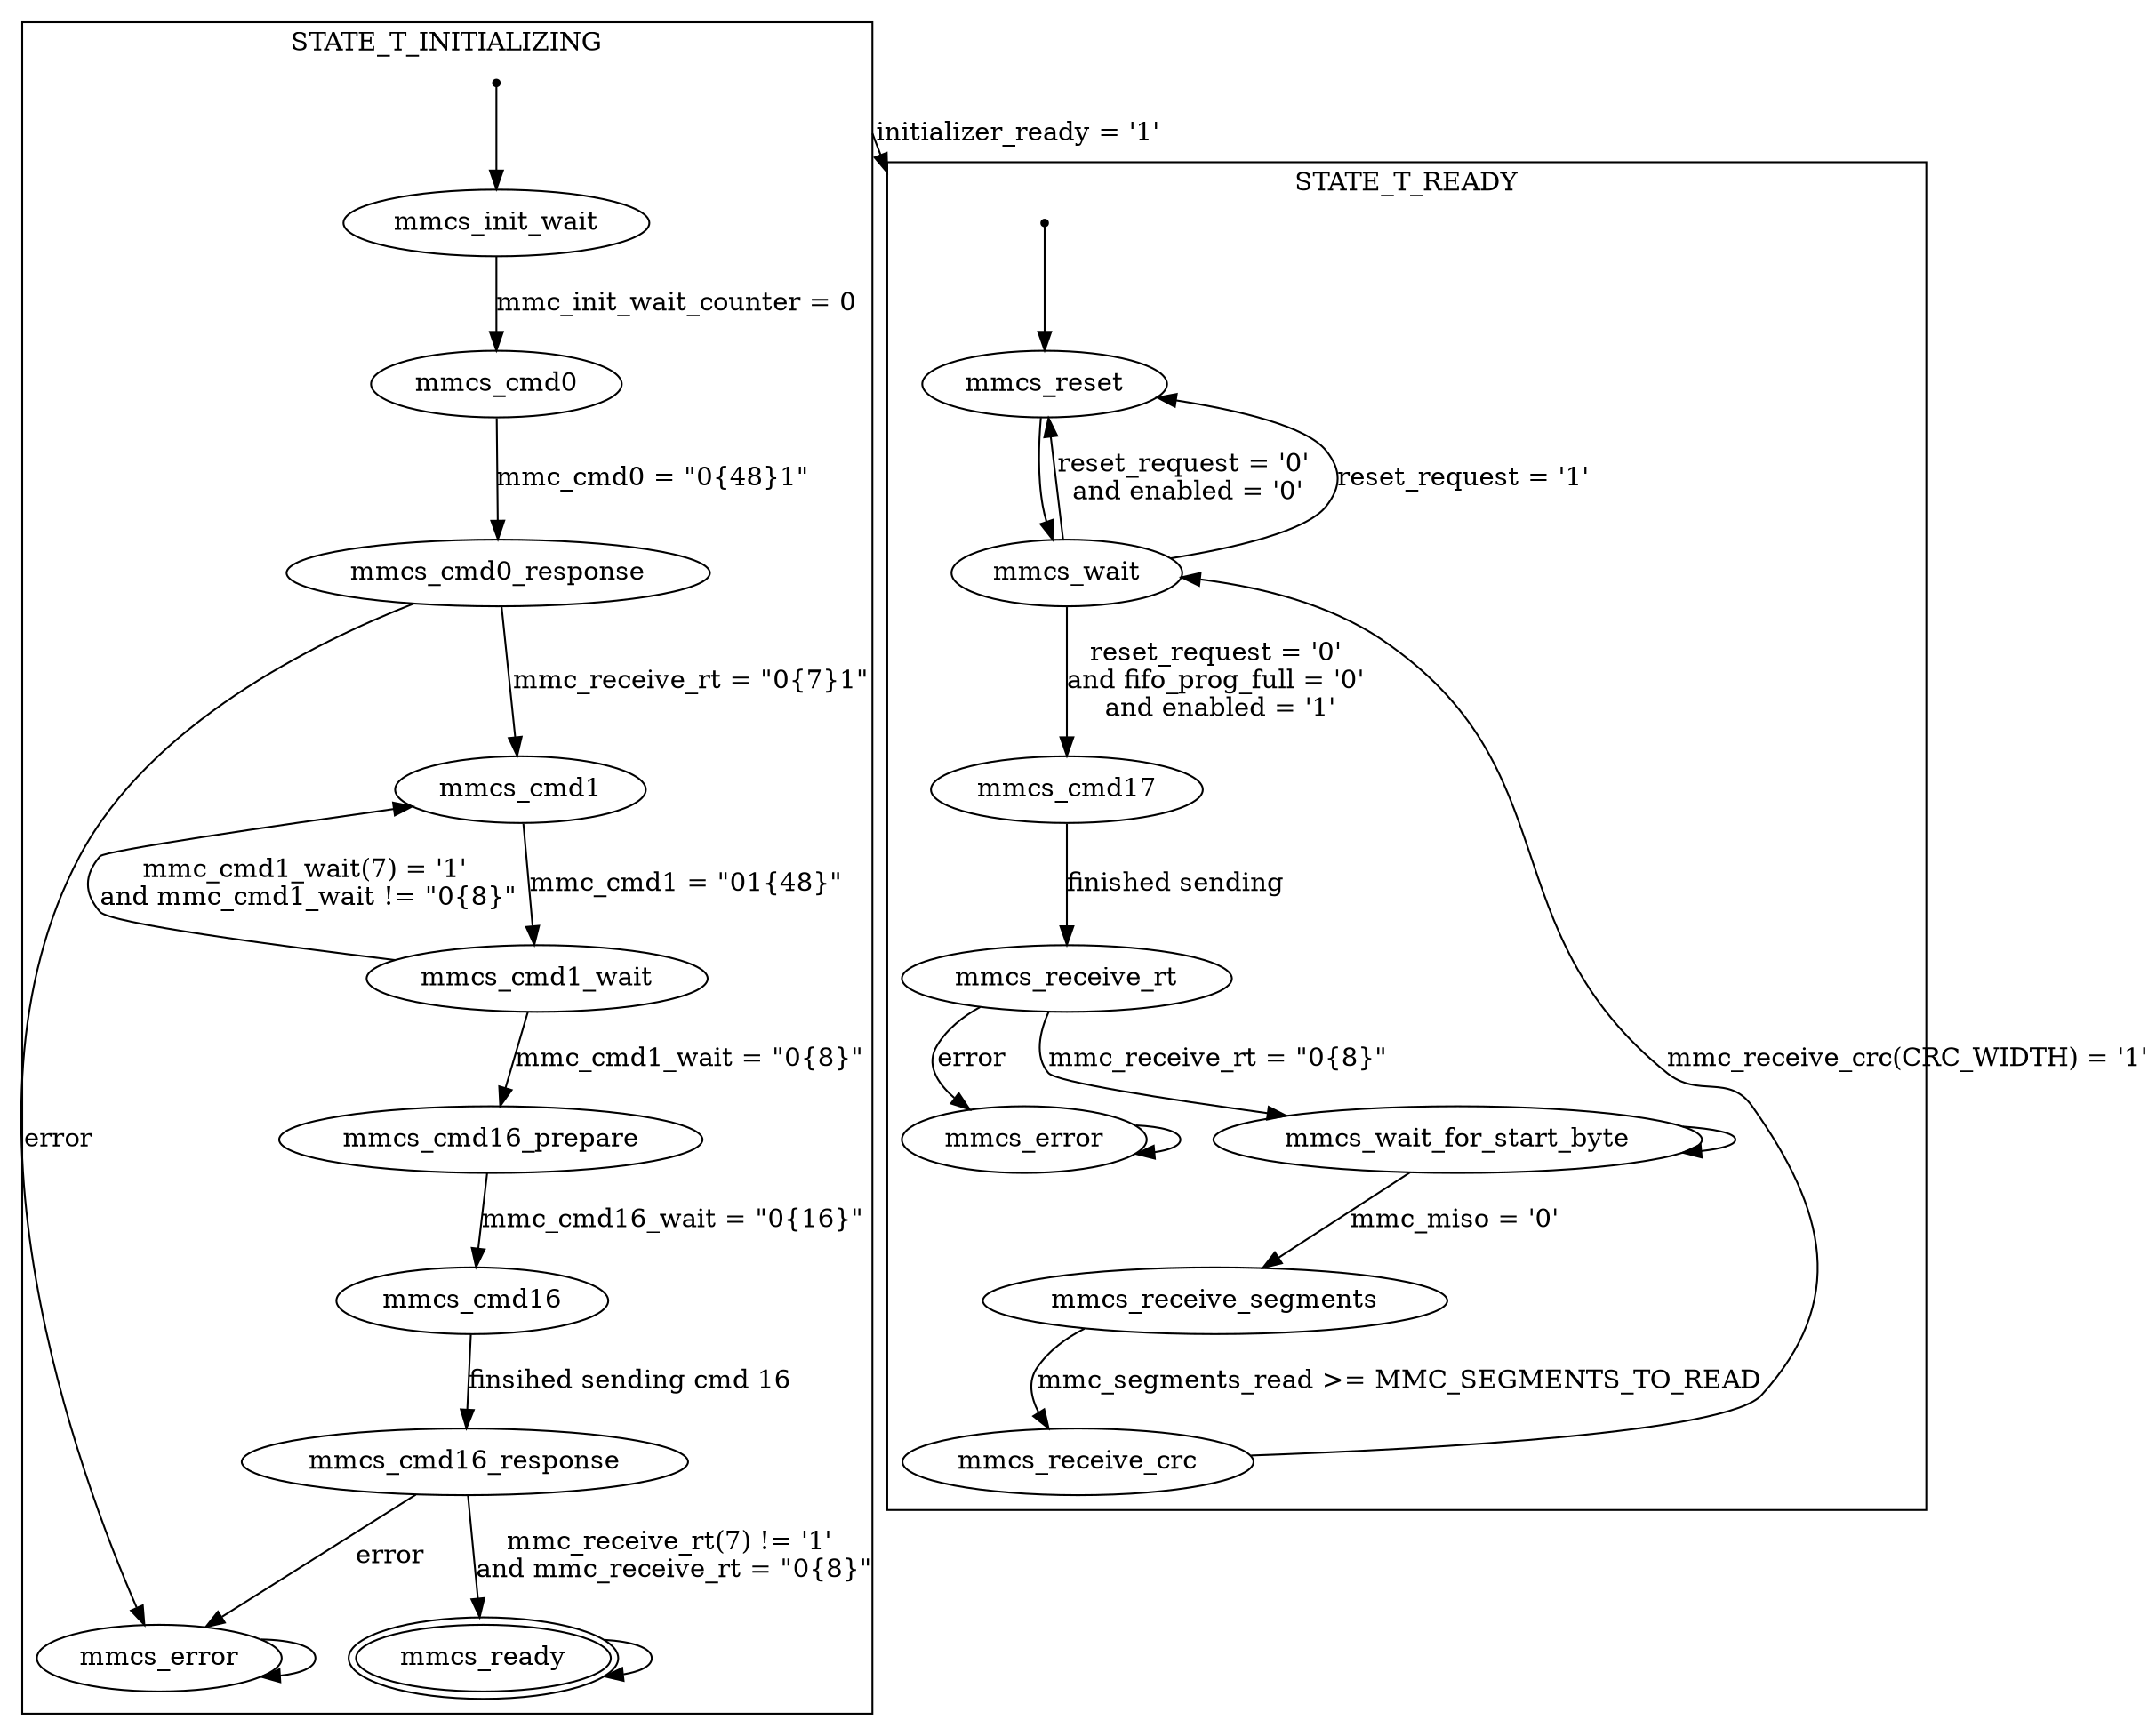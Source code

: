 digraph G {
	graph [compound=true];

	start0 [shape=point];
	start1 [shape=point];
	mmcs_ready [peripheries=2];

	DUMMY_0 -> DUMMY_1 [ltail=cluster_0 lhead=cluster_1 label="initializer_ready = '1'"];

	subgraph cluster_0 {
		label = "STATE_T_INITIALIZING";

		DUMMY_0 [shape=point style=invis]
		mmcs_error_initializer [label=mmcs_error];

		subgraph master {
			edge[weight=2]
			start0 -> mmcs_init_wait
			mmcs_init_wait -> mmcs_cmd0 [label="mmc_init_wait_counter = 0"]
			mmcs_cmd0 -> mmcs_cmd0_response [label="mmc_cmd0 = \"0{48}1\""]
			mmcs_cmd0_response -> mmcs_cmd1 [label="mmc_receive_rt = \"0{7}1\""]
			mmcs_cmd1 -> mmcs_cmd1_wait [label="mmc_cmd1 = \"01{48}\""]
			mmcs_cmd1_wait -> mmcs_cmd16_prepare [label="mmc_cmd1_wait = \"0{8}\""]
			mmcs_cmd16_prepare -> mmcs_cmd16 [label="mmc_cmd16_wait = \"0{16}\""]
			mmcs_cmd16 -> mmcs_cmd16_response [label="finsihed sending cmd 16"]
			mmcs_cmd16_response-> mmcs_ready [label="mmc_receive_rt(7) != '1' \nand mmc_receive_rt = \"0{8}\""];
			mmcs_ready -> mmcs_ready;
		}

		//{rank=same; start0 mmcs_init_wait mmcs_cmd0 mmcs_cmd0_response mmcs_cmd1 mmcs_cmd1_wait
		//	mmcs_cmd16_prepare mmcs_cmd16 mmcs_cmd16_response mmcs_ready}

		subgraph branch {
			edge[weight=0]
			mmcs_cmd1_wait -> mmcs_cmd1 [label="mmc_cmd1_wait(7) = '1' \nand mmc_cmd1_wait != \"0{8}\""]

			mmcs_cmd16_response -> mmcs_error_initializer [label="error"];
			mmcs_cmd0_response -> mmcs_error_initializer [label="error"];
			mmcs_error_initializer -> mmcs_error_initializer;
		}
	}

	subgraph cluster_1 {
		label = "STATE_T_READY";

		DUMMY_1 [shape=point style=invis]

		mmcs_error_reader [label=mmcs_error];

		edge[weight=2]
		start1 -> mmcs_reset
		mmcs_reset -> mmcs_wait
		mmcs_wait -> mmcs_cmd17 [label="reset_request = '0' \nand fifo_prog_full = '0' \nand enabled = '1'"]
		mmcs_cmd17 -> mmcs_receive_rt [label="finished sending"]
		mmcs_receive_rt -> mmcs_wait_for_start_byte [label="mmc_receive_rt = \"0{8}\""]
		mmcs_wait_for_start_byte -> mmcs_receive_segments [label="mmc_miso = '0'"]
		mmcs_receive_segments -> mmcs_receive_crc [label="mmc_segments_read >= MMC_SEGMENTS_TO_READ"]

		//{rank=same; start1 mmcs_reset mcs_wait mmcs_cmd17 mmcs_receive_rt mmcs_wait_for_start_byte
		//	mmcs_receive_segments mmcs_receive_crc mmcs_wait}

		edge[weight=1]

		mmcs_wait -> mmcs_reset [label="reset_request = '0' \nand enabled = '0'"]
		mmcs_wait -> mmcs_reset [label="reset_request = '1'"]
		mmcs_receive_crc -> mmcs_wait [label="mmc_receive_crc(CRC_WIDTH) = '1'"]

		mmcs_wait_for_start_byte -> mmcs_wait_for_start_byte;
		mmcs_receive_rt -> mmcs_error_reader [label="error"];
		mmcs_error_reader -> mmcs_error_reader;
	}
}
